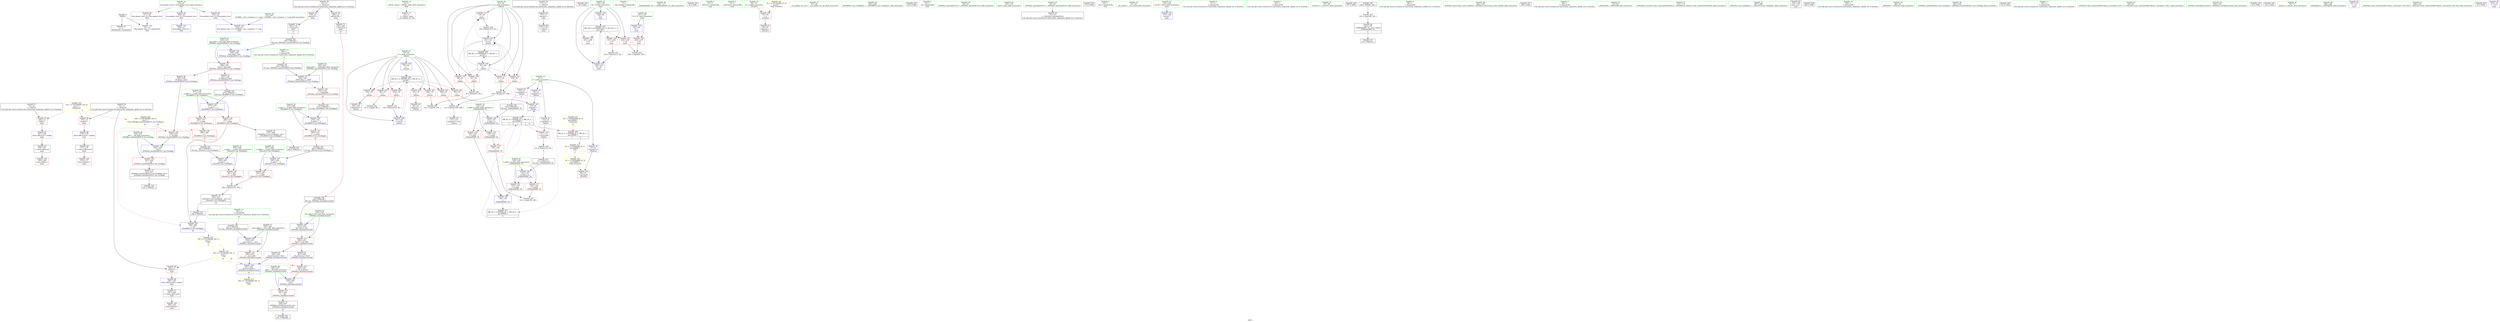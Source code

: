 digraph "SVFG" {
	label="SVFG";

	Node0x55fb314936b0 [shape=record,color=grey,label="{NodeID: 0\nNullPtr}"];
	Node0x55fb314936b0 -> Node0x55fb3149f640[style=solid];
	Node0x55fb314936b0 -> Node0x55fb314a4ff0[style=solid];
	Node0x55fb3149e0e0 [shape=record,color=red,label="{NodeID: 97\n166\<--12\nvtable\<--\nmain\n}"];
	Node0x55fb3149e0e0 -> Node0x55fb314a11f0[style=solid];
	Node0x55fb3149c080 [shape=record,color=green,label="{NodeID: 14\n4\<--6\n_ZStL8__ioinit\<--_ZStL8__ioinit_field_insensitive\nGlob }"];
	Node0x55fb3149c080 -> Node0x55fb314a0940[style=solid];
	Node0x55fb3149ec40 [shape=record,color=red,label="{NodeID: 111\n107\<--81\n\<--j\n_Z4initv\n}"];
	Node0x55fb3149ec40 -> Node0x55fb314ab0f0[style=solid];
	Node0x55fb3149ce20 [shape=record,color=green,label="{NodeID: 28\n81\<--82\nj\<--j_field_insensitive\n_Z4initv\n}"];
	Node0x55fb3149ce20 -> Node0x55fb3149eaa0[style=solid];
	Node0x55fb3149ce20 -> Node0x55fb3149eb70[style=solid];
	Node0x55fb3149ce20 -> Node0x55fb3149ec40[style=solid];
	Node0x55fb3149ce20 -> Node0x55fb3149ed10[style=solid];
	Node0x55fb3149ce20 -> Node0x55fb3149ede0[style=solid];
	Node0x55fb3149ce20 -> Node0x55fb314a5290[style=solid];
	Node0x55fb3149ce20 -> Node0x55fb314a5360[style=solid];
	Node0x55fb314a40f0 [shape=record,color=red,label="{NodeID: 125\n178\<--177\nvbase.offset4\<--\nmain\n}"];
	Node0x55fb3149db00 [shape=record,color=green,label="{NodeID: 42\n230\<--231\nthis.addr\<--this.addr_field_insensitive\n_ZNSt8ios_base4setfESt13_Ios_Fmtflags\n}"];
	Node0x55fb3149db00 -> Node0x55fb314a4290[style=solid];
	Node0x55fb3149db00 -> Node0x55fb314a5ab0[style=solid];
	Node0x55fb314a4c50 [shape=record,color=red,label="{NodeID: 139\n301\<--295\n\<--__a.addr\n_ZStorSt13_Ios_FmtflagsS_\n}"];
	Node0x55fb314a4c50 -> Node0x55fb314ab570[style=solid];
	Node0x55fb3149f740 [shape=record,color=black,label="{NodeID: 56\n11\<--10\n\<--_ZSt3cin\nCan only get source location for instruction, argument, global var or function.}"];
	Node0x55fb3149f740 -> Node0x55fb314a17a0[style=solid];
	Node0x55fb314c5d60 [shape=record,color=black,label="{NodeID: 319\n59 = PHI()\n}"];
	Node0x55fb314ab3f0 [shape=record,color=grey,label="{NodeID: 236\n99 = Binary(97, 98, )\n}"];
	Node0x55fb314ab3f0 -> Node0x55fb314ac170[style=solid];
	Node0x55fb314a5840 [shape=record,color=blue,label="{NodeID: 153\n157\<--84\nTC\<--\nmain\n}"];
	Node0x55fb314a5840 -> Node0x55fb314a3ce0[style=dashed];
	Node0x55fb314a0390 [shape=record,color=black,label="{NodeID: 70\n180\<--179\n\<--add.ptr5\nmain\n|{<s0>9}}"];
	Node0x55fb314a0390:s0 -> Node0x55fb314c75c0[style=solid,color=red];
	Node0x55fb314c7200 [shape=record,color=black,label="{NodeID: 333\n276 = PHI(242, )\n1st arg _ZStoRRSt13_Ios_FmtflagsS_ }"];
	Node0x55fb314c7200 -> Node0x55fb314a6130[style=solid];
	Node0x55fb314b48a0 [shape=record,color=black,label="{NodeID: 250\nMR_4V_2 = PHI(MR_4V_4, MR_4V_1, )\npts\{90000 \}\n|{|<s1>11}}"];
	Node0x55fb314b48a0 -> Node0x55fb314a51c0[style=dashed];
	Node0x55fb314b48a0:s1 -> Node0x55fb314bb0e0[style=dashed,color=blue];
	Node0x55fb314a63a0 [shape=record,color=blue,label="{NodeID: 167\n297\<--294\n__b.addr\<--__b\n_ZStorSt13_Ios_FmtflagsS_\n}"];
	Node0x55fb314a63a0 -> Node0x55fb314a4d20[style=dashed];
	Node0x55fb314a0ef0 [shape=record,color=purple,label="{NodeID: 84\n309\<--20\nllvm.global_ctors_0\<--llvm.global_ctors\nGlob }"];
	Node0x55fb314a0ef0 -> Node0x55fb314a4df0[style=solid];
	Node0x55fb3149acc0 [shape=record,color=green,label="{NodeID: 1\n7\<--1\n__dso_handle\<--dummyObj\nGlob }"];
	Node0x55fb3149e1b0 [shape=record,color=red,label="{NodeID: 98\n175\<--15\nvtable2\<--\nmain\n}"];
	Node0x55fb3149e1b0 -> Node0x55fb314a12c0[style=solid];
	Node0x55fb3149c180 [shape=record,color=green,label="{NodeID: 15\n8\<--9\nf\<--f_field_insensitive\nGlob }"];
	Node0x55fb3149c180 -> Node0x55fb314a0a10[style=solid];
	Node0x55fb3149c180 -> Node0x55fb314a0ae0[style=solid];
	Node0x55fb3149c180 -> Node0x55fb314a0bb0[style=solid];
	Node0x55fb3149c180 -> Node0x55fb314a0c80[style=solid];
	Node0x55fb3149ed10 [shape=record,color=red,label="{NodeID: 112\n108\<--81\n\<--j\n_Z4initv\n}"];
	Node0x55fb3149ed10 -> Node0x55fb314ab0f0[style=solid];
	Node0x55fb3149cef0 [shape=record,color=green,label="{NodeID: 29\n116\<--117\n_Z3MinIiiEbRT_T0_\<--_Z3MinIiiEbRT_T0__field_insensitive\n}"];
	Node0x55fb314a41c0 [shape=record,color=red,label="{NodeID: 126\n188\<--187\nvbase.offset9\<--\nmain\n}"];
	Node0x55fb3149dbd0 [shape=record,color=green,label="{NodeID: 43\n232\<--233\n__fmtfl.addr\<--__fmtfl.addr_field_insensitive\n_ZNSt8ios_base4setfESt13_Ios_Fmtflags\n}"];
	Node0x55fb3149dbd0 -> Node0x55fb314a4360[style=solid];
	Node0x55fb3149dbd0 -> Node0x55fb314a5b80[style=solid];
	Node0x55fb314a4d20 [shape=record,color=red,label="{NodeID: 140\n302\<--297\n\<--__b.addr\n_ZStorSt13_Ios_FmtflagsS_\n}"];
	Node0x55fb314a4d20 -> Node0x55fb314ab570[style=solid];
	Node0x55fb3149f840 [shape=record,color=black,label="{NodeID: 57\n12\<--10\n\<--_ZSt3cin\nCan only get source location for instruction, argument, global var or function.}"];
	Node0x55fb3149f840 -> Node0x55fb3149e0e0[style=solid];
	Node0x55fb314c5e90 [shape=record,color=black,label="{NodeID: 320\n62 = PHI()\n}"];
	Node0x55fb314ab570 [shape=record,color=grey,label="{NodeID: 237\n303 = Binary(301, 302, )\n}"];
	Node0x55fb314ab570 -> Node0x55fb314a0870[style=solid];
	Node0x55fb314a5910 [shape=record,color=blue,label="{NodeID: 154\n159\<--84\nTI\<--\nmain\n}"];
	Node0x55fb314a5910 -> Node0x55fb314b52a0[style=dashed];
	Node0x55fb314a0460 [shape=record,color=black,label="{NodeID: 71\n187\<--186\n\<--vbase.offset.ptr8\nmain\n}"];
	Node0x55fb314a0460 -> Node0x55fb314a41c0[style=solid];
	Node0x55fb314c7340 [shape=record,color=black,label="{NodeID: 334\n293 = PHI(284, )\n0th arg _ZStorSt13_Ios_FmtflagsS_ }"];
	Node0x55fb314c7340 -> Node0x55fb314a62d0[style=solid];
	Node0x55fb314b4da0 [shape=record,color=black,label="{NodeID: 251\nMR_4V_3 = PHI(MR_4V_1, MR_4V_2, )\npts\{90000 \}\n|{<s0>6}}"];
	Node0x55fb314b4da0:s0 -> Node0x55fb314b39a0[style=dashed,color=blue];
	Node0x55fb314a0ff0 [shape=record,color=purple,label="{NodeID: 85\n310\<--20\nllvm.global_ctors_1\<--llvm.global_ctors\nGlob }"];
	Node0x55fb314a0ff0 -> Node0x55fb314a4ef0[style=solid];
	Node0x55fb3149ad50 [shape=record,color=green,label="{NodeID: 2\n10\<--1\n_ZSt3cin\<--dummyObj\nGlob }"];
	Node0x55fb314b6d20 [shape=record,color=yellow,style=double,label="{NodeID: 265\n16V_1 = ENCHI(MR_16V_0)\npts\{1 \}\nFun[_ZNSt8ios_base4setfESt13_Ios_Fmtflags]|{|<s1>18|<s2>18}}"];
	Node0x55fb314b6d20 -> Node0x55fb314a4500[style=dashed];
	Node0x55fb314b6d20:s1 -> Node0x55fb314a4b80[style=dashed,color=red];
	Node0x55fb314b6d20:s2 -> Node0x55fb314a6200[style=dashed,color=red];
	Node0x55fb3149e280 [shape=record,color=red,label="{NodeID: 99\n185\<--15\nvtable7\<--\nmain\n}"];
	Node0x55fb3149e280 -> Node0x55fb314a1390[style=solid];
	Node0x55fb3149c280 [shape=record,color=green,label="{NodeID: 16\n20\<--24\nllvm.global_ctors\<--llvm.global_ctors_field_insensitive\nGlob }"];
	Node0x55fb3149c280 -> Node0x55fb314a0ef0[style=solid];
	Node0x55fb3149c280 -> Node0x55fb314a0ff0[style=solid];
	Node0x55fb3149c280 -> Node0x55fb314a10f0[style=solid];
	Node0x55fb3149ede0 [shape=record,color=red,label="{NodeID: 113\n119\<--81\n\<--j\n_Z4initv\n}"];
	Node0x55fb3149ede0 -> Node0x55fb314ab9f0[style=solid];
	Node0x55fb3149cff0 [shape=record,color=green,label="{NodeID: 30\n132\<--133\na.addr\<--a.addr_field_insensitive\n_Z3MinIiiEbRT_T0_\n}"];
	Node0x55fb3149cff0 -> Node0x55fb3149ef80[style=solid];
	Node0x55fb3149cff0 -> Node0x55fb314a39a0[style=solid];
	Node0x55fb3149cff0 -> Node0x55fb314a5500[style=solid];
	Node0x55fb314a4290 [shape=record,color=red,label="{NodeID: 127\n238\<--230\nthis1\<--this.addr\n_ZNSt8ios_base4setfESt13_Ios_Fmtflags\n}"];
	Node0x55fb314a4290 -> Node0x55fb314a1460[style=solid];
	Node0x55fb314a4290 -> Node0x55fb314a1530[style=solid];
	Node0x55fb3149dca0 [shape=record,color=green,label="{NodeID: 44\n234\<--235\n__old\<--__old_field_insensitive\n_ZNSt8ios_base4setfESt13_Ios_Fmtflags\n}"];
	Node0x55fb3149dca0 -> Node0x55fb314a4430[style=solid];
	Node0x55fb3149dca0 -> Node0x55fb314a5c50[style=solid];
	Node0x55fb314a4df0 [shape=record,color=blue,label="{NodeID: 141\n309\<--21\nllvm.global_ctors_0\<--\nGlob }"];
	Node0x55fb3149f940 [shape=record,color=black,label="{NodeID: 58\n14\<--13\n\<--_ZSt4cout\nCan only get source location for instruction, argument, global var or function.}"];
	Node0x55fb3149f940 -> Node0x55fb314a1870[style=solid];
	Node0x55fb3149f940 -> Node0x55fb3149e010[style=solid];
	Node0x55fb314c5f60 [shape=record,color=black,label="{NodeID: 321\n286 = PHI(292, )\n}"];
	Node0x55fb314c5f60 -> Node0x55fb314a6200[style=solid];
	Node0x55fb314ab6f0 [shape=record,color=grey,label="{NodeID: 238\n114 = Binary(113, 84, )\n|{<s0>6}}"];
	Node0x55fb314ab6f0:s0 -> Node0x55fb314c7c00[style=solid,color=red];
	Node0x55fb314a59e0 [shape=record,color=blue,label="{NodeID: 155\n159\<--218\nTI\<--inc\nmain\n}"];
	Node0x55fb314a59e0 -> Node0x55fb314b52a0[style=dashed];
	Node0x55fb314a0530 [shape=record,color=black,label="{NodeID: 72\n190\<--189\n\<--add.ptr10\nmain\n|{<s0>10}}"];
	Node0x55fb314a0530:s0 -> Node0x55fb314c7840[style=solid,color=red];
	Node0x55fb314c7480 [shape=record,color=black,label="{NodeID: 335\n294 = PHI(285, )\n1st arg _ZStorSt13_Ios_FmtflagsS_ }"];
	Node0x55fb314c7480 -> Node0x55fb314a63a0[style=solid];
	Node0x55fb314b52a0 [shape=record,color=black,label="{NodeID: 252\nMR_22V_3 = PHI(MR_22V_4, MR_22V_2, )\npts\{160 \}\n}"];
	Node0x55fb314b52a0 -> Node0x55fb314a3db0[style=dashed];
	Node0x55fb314b52a0 -> Node0x55fb314a3e80[style=dashed];
	Node0x55fb314b52a0 -> Node0x55fb314a3f50[style=dashed];
	Node0x55fb314b52a0 -> Node0x55fb314a59e0[style=dashed];
	Node0x55fb314a10f0 [shape=record,color=purple,label="{NodeID: 86\n311\<--20\nllvm.global_ctors_2\<--llvm.global_ctors\nGlob }"];
	Node0x55fb314a10f0 -> Node0x55fb314a4ff0[style=solid];
	Node0x55fb3149b000 [shape=record,color=green,label="{NodeID: 3\n13\<--1\n_ZSt4cout\<--dummyObj\nGlob }"];
	Node0x55fb3149e350 [shape=record,color=red,label="{NodeID: 100\n55\<--50\n\<--n\n_Z5solvev\n}"];
	Node0x55fb3149e350 -> Node0x55fb3149fc40[style=solid];
	Node0x55fb3149c380 [shape=record,color=green,label="{NodeID: 17\n25\<--26\n__cxx_global_var_init\<--__cxx_global_var_init_field_insensitive\n}"];
	Node0x55fb3149eeb0 [shape=record,color=red,label="{NodeID: 114\n113\<--112\n\<--arrayidx8\n_Z4initv\n}"];
	Node0x55fb3149eeb0 -> Node0x55fb314ab6f0[style=solid];
	Node0x55fb3149d0c0 [shape=record,color=green,label="{NodeID: 31\n134\<--135\nb.addr\<--b.addr_field_insensitive\n_Z3MinIiiEbRT_T0_\n}"];
	Node0x55fb3149d0c0 -> Node0x55fb314a3a70[style=solid];
	Node0x55fb3149d0c0 -> Node0x55fb314a3b40[style=solid];
	Node0x55fb3149d0c0 -> Node0x55fb314a55d0[style=solid];
	Node0x55fb314a4360 [shape=record,color=red,label="{NodeID: 128\n242\<--232\n\<--__fmtfl.addr\n_ZNSt8ios_base4setfESt13_Ios_Fmtflags\n|{<s0>18}}"];
	Node0x55fb314a4360:s0 -> Node0x55fb314c7200[style=solid,color=red];
	Node0x55fb3149dd70 [shape=record,color=green,label="{NodeID: 45\n245\<--246\n_ZStoRRSt13_Ios_FmtflagsS_\<--_ZStoRRSt13_Ios_FmtflagsS__field_insensitive\n}"];
	Node0x55fb314a4ef0 [shape=record,color=blue,label="{NodeID: 142\n310\<--22\nllvm.global_ctors_1\<--_GLOBAL__sub_I_mengrao_3_1.cpp\nGlob }"];
	Node0x55fb3149fa40 [shape=record,color=black,label="{NodeID: 59\n15\<--13\n\<--_ZSt4cout\nCan only get source location for instruction, argument, global var or function.}"];
	Node0x55fb3149fa40 -> Node0x55fb3149e1b0[style=solid];
	Node0x55fb3149fa40 -> Node0x55fb3149e280[style=solid];
	Node0x55fb314c6120 [shape=record,color=black,label="{NodeID: 322\n162 = PHI()\n}"];
	Node0x55fb314ab870 [shape=record,color=grey,label="{NodeID: 239\n125 = Binary(124, 84, )\n}"];
	Node0x55fb314ab870 -> Node0x55fb314a5430[style=solid];
	Node0x55fb314a5ab0 [shape=record,color=blue,label="{NodeID: 156\n230\<--228\nthis.addr\<--this\n_ZNSt8ios_base4setfESt13_Ios_Fmtflags\n}"];
	Node0x55fb314a5ab0 -> Node0x55fb314a4290[style=dashed];
	Node0x55fb314a0600 [shape=record,color=black,label="{NodeID: 73\n227\<--247\n_ZNSt8ios_base4setfESt13_Ios_Fmtflags_ret\<--\n_ZNSt8ios_base4setfESt13_Ios_Fmtflags\n|{<s0>9}}"];
	Node0x55fb314a0600:s0 -> Node0x55fb314c62c0[style=solid,color=blue];
	Node0x55fb314c75c0 [shape=record,color=black,label="{NodeID: 336\n228 = PHI(180, )\n0th arg _ZNSt8ios_base4setfESt13_Ios_Fmtflags }"];
	Node0x55fb314c75c0 -> Node0x55fb314a5ab0[style=solid];
	Node0x55fb314b57a0 [shape=record,color=yellow,style=double,label="{NodeID: 253\n16V_1 = ENCHI(MR_16V_0)\npts\{1 \}\nFun[main]|{|<s2>9}}"];
	Node0x55fb314b57a0 -> Node0x55fb3149e0e0[style=dashed];
	Node0x55fb314b57a0 -> Node0x55fb3149e1b0[style=dashed];
	Node0x55fb314b57a0:s2 -> Node0x55fb314b6d20[style=dashed,color=red];
	Node0x55fb314a11f0 [shape=record,color=purple,label="{NodeID: 87\n167\<--166\nvbase.offset.ptr\<--vtable\nmain\n}"];
	Node0x55fb314a11f0 -> Node0x55fb314a0120[style=solid];
	Node0x55fb3149b090 [shape=record,color=green,label="{NodeID: 4\n16\<--1\n.str\<--dummyObj\nGlob }"];
	Node0x55fb3149e420 [shape=record,color=red,label="{NodeID: 101\n58\<--57\n\<--arrayidx\n_Z5solvev\n}"];
	Node0x55fb3149c480 [shape=record,color=green,label="{NodeID: 18\n29\<--30\n_ZNSt8ios_base4InitC1Ev\<--_ZNSt8ios_base4InitC1Ev_field_insensitive\n}"];
	Node0x55fb3149ef80 [shape=record,color=red,label="{NodeID: 115\n138\<--132\n\<--a.addr\n_Z3MinIiiEbRT_T0_\n}"];
	Node0x55fb3149ef80 -> Node0x55fb314a3c10[style=solid];
	Node0x55fb3149d190 [shape=record,color=green,label="{NodeID: 32\n152\<--153\nmain\<--main_field_insensitive\n}"];
	Node0x55fb314a4430 [shape=record,color=red,label="{NodeID: 129\n247\<--234\n\<--__old\n_ZNSt8ios_base4setfESt13_Ios_Fmtflags\n}"];
	Node0x55fb314a4430 -> Node0x55fb314a0600[style=solid];
	Node0x55fb3149de70 [shape=record,color=green,label="{NodeID: 46\n252\<--253\nthis.addr\<--this.addr_field_insensitive\n_ZNSt8ios_base9precisionEl\n}"];
	Node0x55fb3149de70 -> Node0x55fb314a45d0[style=solid];
	Node0x55fb3149de70 -> Node0x55fb314a5d20[style=solid];
	Node0x55fb314a4ff0 [shape=record,color=blue, style = dotted,label="{NodeID: 143\n311\<--3\nllvm.global_ctors_2\<--dummyVal\nGlob }"];
	Node0x55fb3149fb40 [shape=record,color=black,label="{NodeID: 60\n33\<--34\n\<--_ZNSt8ios_base4InitD1Ev\nCan only get source location for instruction, argument, global var or function.}"];
	Node0x55fb314c61f0 [shape=record,color=black,label="{NodeID: 323\n172 = PHI()\n}"];
	Node0x55fb314ab9f0 [shape=record,color=grey,label="{NodeID: 240\n120 = Binary(119, 84, )\n}"];
	Node0x55fb314ab9f0 -> Node0x55fb314a5360[style=solid];
	Node0x55fb314a5b80 [shape=record,color=blue,label="{NodeID: 157\n232\<--229\n__fmtfl.addr\<--__fmtfl\n_ZNSt8ios_base4setfESt13_Ios_Fmtflags\n}"];
	Node0x55fb314a5b80 -> Node0x55fb314a4360[style=dashed];
	Node0x55fb314a06d0 [shape=record,color=black,label="{NodeID: 74\n249\<--267\n_ZNSt8ios_base9precisionEl_ret\<--\n_ZNSt8ios_base9precisionEl\n|{<s0>10}}"];
	Node0x55fb314a06d0:s0 -> Node0x55fb314c63d0[style=solid,color=blue];
	Node0x55fb314c7700 [shape=record,color=black,label="{NodeID: 337\n229 = PHI(182, )\n1st arg _ZNSt8ios_base4setfESt13_Ios_Fmtflags }"];
	Node0x55fb314c7700 -> Node0x55fb314a5b80[style=solid];
	Node0x55fb314a12c0 [shape=record,color=purple,label="{NodeID: 88\n176\<--175\nvbase.offset.ptr3\<--vtable2\nmain\n}"];
	Node0x55fb314a12c0 -> Node0x55fb314a02c0[style=solid];
	Node0x55fb3149b120 [shape=record,color=green,label="{NodeID: 5\n18\<--1\n.str.1\<--dummyObj\nGlob }"];
	Node0x55fb3149e4f0 [shape=record,color=red,label="{NodeID: 102\n86\<--79\n\<--i\n_Z4initv\n}"];
	Node0x55fb3149e4f0 -> Node0x55fb314abcf0[style=solid];
	Node0x55fb3149c580 [shape=record,color=green,label="{NodeID: 19\n35\<--36\n__cxa_atexit\<--__cxa_atexit_field_insensitive\n}"];
	Node0x55fb314a39a0 [shape=record,color=red,label="{NodeID: 116\n144\<--132\n\<--a.addr\n_Z3MinIiiEbRT_T0_\n}"];
	Node0x55fb314a39a0 -> Node0x55fb314a56a0[style=solid];
	Node0x55fb3149d290 [shape=record,color=green,label="{NodeID: 33\n155\<--156\nretval\<--retval_field_insensitive\nmain\n}"];
	Node0x55fb3149d290 -> Node0x55fb314a5770[style=solid];
	Node0x55fb314a4500 [shape=record,color=red,label="{NodeID: 130\n240\<--239\n\<--_M_flags\n_ZNSt8ios_base4setfESt13_Ios_Fmtflags\n}"];
	Node0x55fb314a4500 -> Node0x55fb314a5c50[style=solid];
	Node0x55fb3149df40 [shape=record,color=green,label="{NodeID: 47\n254\<--255\n__prec.addr\<--__prec.addr_field_insensitive\n_ZNSt8ios_base9precisionEl\n}"];
	Node0x55fb3149df40 -> Node0x55fb314a46a0[style=solid];
	Node0x55fb3149df40 -> Node0x55fb314a5df0[style=solid];
	Node0x55fb314a50f0 [shape=record,color=blue,label="{NodeID: 144\n79\<--84\ni\<--\n_Z4initv\n}"];
	Node0x55fb314a50f0 -> Node0x55fb314b3ea0[style=dashed];
	Node0x55fb3149fc40 [shape=record,color=black,label="{NodeID: 61\n56\<--55\nidxprom\<--\n_Z5solvev\n}"];
	Node0x55fb314c62c0 [shape=record,color=black,label="{NodeID: 324\n181 = PHI(227, )\n}"];
	Node0x55fb314abb70 [shape=record,color=grey,label="{NodeID: 241\n141 = cmp(139, 140, )\n}"];
	Node0x55fb314a5c50 [shape=record,color=blue,label="{NodeID: 158\n234\<--240\n__old\<--\n_ZNSt8ios_base4setfESt13_Ios_Fmtflags\n}"];
	Node0x55fb314a5c50 -> Node0x55fb314a4430[style=dashed];
	Node0x55fb314a07a0 [shape=record,color=black,label="{NodeID: 75\n274\<--289\n_ZStoRRSt13_Ios_FmtflagsS__ret\<--\n_ZStoRRSt13_Ios_FmtflagsS_\n|{<s0>18}}"];
	Node0x55fb314a07a0:s0 -> Node0x55fb314c6a40[style=solid,color=blue];
	Node0x55fb314c7840 [shape=record,color=black,label="{NodeID: 338\n250 = PHI(190, )\n0th arg _ZNSt8ios_base9precisionEl }"];
	Node0x55fb314c7840 -> Node0x55fb314a5d20[style=solid];
	Node0x55fb314a1390 [shape=record,color=purple,label="{NodeID: 89\n186\<--185\nvbase.offset.ptr8\<--vtable7\nmain\n}"];
	Node0x55fb314a1390 -> Node0x55fb314a0460[style=solid];
	Node0x55fb3149b1b0 [shape=record,color=green,label="{NodeID: 6\n21\<--1\n\<--dummyObj\nCan only get source location for instruction, argument, global var or function.}"];
	Node0x55fb3149e5c0 [shape=record,color=red,label="{NodeID: 103\n90\<--79\n\<--i\n_Z4initv\n}"];
	Node0x55fb3149e5c0 -> Node0x55fb314a51c0[style=solid];
	Node0x55fb3149c680 [shape=record,color=green,label="{NodeID: 20\n34\<--40\n_ZNSt8ios_base4InitD1Ev\<--_ZNSt8ios_base4InitD1Ev_field_insensitive\n}"];
	Node0x55fb3149c680 -> Node0x55fb3149fb40[style=solid];
	Node0x55fb314a3a70 [shape=record,color=red,label="{NodeID: 117\n140\<--134\n\<--b.addr\n_Z3MinIiiEbRT_T0_\n}"];
	Node0x55fb314a3a70 -> Node0x55fb314abb70[style=solid];
	Node0x55fb3149d360 [shape=record,color=green,label="{NodeID: 34\n157\<--158\nTC\<--TC_field_insensitive\nmain\n}"];
	Node0x55fb3149d360 -> Node0x55fb314a3ce0[style=solid];
	Node0x55fb3149d360 -> Node0x55fb314a5840[style=solid];
	Node0x55fb314a45d0 [shape=record,color=red,label="{NodeID: 131\n260\<--252\nthis1\<--this.addr\n_ZNSt8ios_base9precisionEl\n}"];
	Node0x55fb314a45d0 -> Node0x55fb314a1600[style=solid];
	Node0x55fb314a45d0 -> Node0x55fb314a16d0[style=solid];
	Node0x55fb3149f030 [shape=record,color=green,label="{NodeID: 48\n256\<--257\n__old\<--__old_field_insensitive\n_ZNSt8ios_base9precisionEl\n}"];
	Node0x55fb3149f030 -> Node0x55fb314a4770[style=solid];
	Node0x55fb3149f030 -> Node0x55fb314a5ec0[style=solid];
	Node0x55fb314a51c0 [shape=record,color=blue,label="{NodeID: 145\n93\<--90\narrayidx\<--\n_Z4initv\n}"];
	Node0x55fb314a51c0 -> Node0x55fb314b39a0[style=dashed];
	Node0x55fb3149fd10 [shape=record,color=black,label="{NodeID: 62\n92\<--91\nidxprom\<--\n_Z4initv\n}"];
	Node0x55fb314c63d0 [shape=record,color=black,label="{NodeID: 325\n191 = PHI(249, )\n}"];
	Node0x55fb314abcf0 [shape=record,color=grey,label="{NodeID: 242\n87 = cmp(86, 88, )\n}"];
	Node0x55fb314a5d20 [shape=record,color=blue,label="{NodeID: 159\n252\<--250\nthis.addr\<--this\n_ZNSt8ios_base9precisionEl\n}"];
	Node0x55fb314a5d20 -> Node0x55fb314a45d0[style=dashed];
	Node0x55fb314a0870 [shape=record,color=black,label="{NodeID: 76\n292\<--303\n_ZStorSt13_Ios_FmtflagsS__ret\<--or\n_ZStorSt13_Ios_FmtflagsS_\n|{<s0>19}}"];
	Node0x55fb314a0870:s0 -> Node0x55fb314c5f60[style=solid,color=blue];
	Node0x55fb314c7980 [shape=record,color=black,label="{NodeID: 339\n251 = PHI(192, )\n1st arg _ZNSt8ios_base9precisionEl }"];
	Node0x55fb314c7980 -> Node0x55fb314a5df0[style=solid];
	Node0x55fb314a1460 [shape=record,color=purple,label="{NodeID: 90\n239\<--238\n_M_flags\<--this1\n_ZNSt8ios_base4setfESt13_Ios_Fmtflags\n}"];
	Node0x55fb314a1460 -> Node0x55fb314a4500[style=solid];
	Node0x55fb3149b9f0 [shape=record,color=green,label="{NodeID: 7\n63\<--1\n\<--dummyObj\nCan only get source location for instruction, argument, global var or function.}"];
	Node0x55fb3149e690 [shape=record,color=red,label="{NodeID: 104\n91\<--79\n\<--i\n_Z4initv\n}"];
	Node0x55fb3149e690 -> Node0x55fb3149fd10[style=solid];
	Node0x55fb3149c780 [shape=record,color=green,label="{NodeID: 21\n47\<--48\n_Z5solvev\<--_Z5solvev_field_insensitive\n}"];
	Node0x55fb314a3b40 [shape=record,color=red,label="{NodeID: 118\n143\<--134\n\<--b.addr\n_Z3MinIiiEbRT_T0_\n}"];
	Node0x55fb314a3b40 -> Node0x55fb314a56a0[style=solid];
	Node0x55fb3149d430 [shape=record,color=green,label="{NodeID: 35\n159\<--160\nTI\<--TI_field_insensitive\nmain\n}"];
	Node0x55fb3149d430 -> Node0x55fb314a3db0[style=solid];
	Node0x55fb3149d430 -> Node0x55fb314a3e80[style=solid];
	Node0x55fb3149d430 -> Node0x55fb314a3f50[style=solid];
	Node0x55fb3149d430 -> Node0x55fb314a5910[style=solid];
	Node0x55fb3149d430 -> Node0x55fb314a59e0[style=solid];
	Node0x55fb314a46a0 [shape=record,color=red,label="{NodeID: 132\n264\<--254\n\<--__prec.addr\n_ZNSt8ios_base9precisionEl\n}"];
	Node0x55fb314a46a0 -> Node0x55fb314a5f90[style=solid];
	Node0x55fb3149f100 [shape=record,color=green,label="{NodeID: 49\n277\<--278\n__a.addr\<--__a.addr_field_insensitive\n_ZStoRRSt13_Ios_FmtflagsS_\n}"];
	Node0x55fb3149f100 -> Node0x55fb314a4910[style=solid];
	Node0x55fb3149f100 -> Node0x55fb314a49e0[style=solid];
	Node0x55fb3149f100 -> Node0x55fb314a6060[style=solid];
	Node0x55fb314bae20 [shape=record,color=yellow,style=double,label="{NodeID: 312\n16V_2 = CSCHI(MR_16V_1)\npts\{1 \}\nCS[]|{|<s1>10|<s2>10}}"];
	Node0x55fb314bae20 -> Node0x55fb3149e280[style=dashed];
	Node0x55fb314bae20:s1 -> Node0x55fb314a4840[style=dashed,color=red];
	Node0x55fb314bae20:s2 -> Node0x55fb314a5f90[style=dashed,color=red];
	Node0x55fb314a5290 [shape=record,color=blue,label="{NodeID: 146\n81\<--84\nj\<--\n_Z4initv\n}"];
	Node0x55fb314a5290 -> Node0x55fb3149eaa0[style=dashed];
	Node0x55fb314a5290 -> Node0x55fb3149eb70[style=dashed];
	Node0x55fb314a5290 -> Node0x55fb3149ec40[style=dashed];
	Node0x55fb314a5290 -> Node0x55fb3149ed10[style=dashed];
	Node0x55fb314a5290 -> Node0x55fb3149ede0[style=dashed];
	Node0x55fb314a5290 -> Node0x55fb314a5360[style=dashed];
	Node0x55fb314a5290 -> Node0x55fb314b43a0[style=dashed];
	Node0x55fb3149fde0 [shape=record,color=black,label="{NodeID: 63\n104\<--103\nidxprom4\<--\n_Z4initv\n}"];
	Node0x55fb314c6630 [shape=record,color=black,label="{NodeID: 326\n197 = PHI()\n}"];
	Node0x55fb314abe70 [shape=record,color=grey,label="{NodeID: 243\n150 = cmp(148, 149, )\n}"];
	Node0x55fb314abe70 -> Node0x55fb314a0050[style=solid];
	Node0x55fb314a5df0 [shape=record,color=blue,label="{NodeID: 160\n254\<--251\n__prec.addr\<--__prec\n_ZNSt8ios_base9precisionEl\n}"];
	Node0x55fb314a5df0 -> Node0x55fb314a46a0[style=dashed];
	Node0x55fb314a0940 [shape=record,color=purple,label="{NodeID: 77\n31\<--4\n\<--_ZStL8__ioinit\n__cxx_global_var_init\n}"];
	Node0x55fb314c7ac0 [shape=record,color=black,label="{NodeID: 340\n130 = PHI(105, )\n0th arg _Z3MinIiiEbRT_T0_ }"];
	Node0x55fb314c7ac0 -> Node0x55fb314a5500[style=solid];
	Node0x55fb314b6590 [shape=record,color=yellow,style=double,label="{NodeID: 257\n4V_1 = ENCHI(MR_4V_0)\npts\{90000 \}\nFun[main]|{<s0>11}}"];
	Node0x55fb314b6590:s0 -> Node0x55fb314b48a0[style=dashed,color=red];
	Node0x55fb314a1530 [shape=record,color=purple,label="{NodeID: 91\n243\<--238\n_M_flags2\<--this1\n_ZNSt8ios_base4setfESt13_Ios_Fmtflags\n|{<s0>18}}"];
	Node0x55fb314a1530:s0 -> Node0x55fb314c6fd0[style=solid,color=red];
	Node0x55fb3149ba80 [shape=record,color=green,label="{NodeID: 8\n84\<--1\n\<--dummyObj\nCan only get source location for instruction, argument, global var or function.}"];
	Node0x55fb3149e760 [shape=record,color=red,label="{NodeID: 105\n100\<--79\n\<--i\n_Z4initv\n}"];
	Node0x55fb3149e760 -> Node0x55fb314ac170[style=solid];
	Node0x55fb3149c880 [shape=record,color=green,label="{NodeID: 22\n50\<--51\nn\<--n_field_insensitive\n_Z5solvev\n}"];
	Node0x55fb3149c880 -> Node0x55fb3149e350[style=solid];
	Node0x55fb314a3c10 [shape=record,color=red,label="{NodeID: 119\n139\<--138\n\<--\n_Z3MinIiiEbRT_T0_\n}"];
	Node0x55fb314a3c10 -> Node0x55fb314abb70[style=solid];
	Node0x55fb3149d500 [shape=record,color=green,label="{NodeID: 36\n164\<--165\n_ZNSt8ios_base15sync_with_stdioEb\<--_ZNSt8ios_base15sync_with_stdioEb_field_insensitive\n}"];
	Node0x55fb314a4770 [shape=record,color=red,label="{NodeID: 133\n267\<--256\n\<--__old\n_ZNSt8ios_base9precisionEl\n}"];
	Node0x55fb314a4770 -> Node0x55fb314a06d0[style=solid];
	Node0x55fb3149f1d0 [shape=record,color=green,label="{NodeID: 50\n279\<--280\n__b.addr\<--__b.addr_field_insensitive\n_ZStoRRSt13_Ios_FmtflagsS_\n}"];
	Node0x55fb3149f1d0 -> Node0x55fb314a4ab0[style=solid];
	Node0x55fb3149f1d0 -> Node0x55fb314a6130[style=solid];
	Node0x55fb314baf80 [shape=record,color=yellow,style=double,label="{NodeID: 313\n16V_3 = CSCHI(MR_16V_2)\npts\{1 \}\nCS[]}"];
	Node0x55fb314a5360 [shape=record,color=blue,label="{NodeID: 147\n81\<--120\nj\<--inc\n_Z4initv\n}"];
	Node0x55fb314a5360 -> Node0x55fb3149eaa0[style=dashed];
	Node0x55fb314a5360 -> Node0x55fb3149eb70[style=dashed];
	Node0x55fb314a5360 -> Node0x55fb3149ec40[style=dashed];
	Node0x55fb314a5360 -> Node0x55fb3149ed10[style=dashed];
	Node0x55fb314a5360 -> Node0x55fb3149ede0[style=dashed];
	Node0x55fb314a5360 -> Node0x55fb314a5360[style=dashed];
	Node0x55fb314a5360 -> Node0x55fb314b43a0[style=dashed];
	Node0x55fb3149feb0 [shape=record,color=black,label="{NodeID: 64\n111\<--110\nidxprom7\<--sub\n_Z4initv\n}"];
	Node0x55fb314c6700 [shape=record,color=black,label="{NodeID: 327\n198 = PHI()\n}"];
	Node0x55fb314abff0 [shape=record,color=grey,label="{NodeID: 244\n205 = cmp(203, 204, )\n}"];
	Node0x55fb314a5ec0 [shape=record,color=blue,label="{NodeID: 161\n256\<--262\n__old\<--\n_ZNSt8ios_base9precisionEl\n}"];
	Node0x55fb314a5ec0 -> Node0x55fb314a4770[style=dashed];
	Node0x55fb314a0a10 [shape=record,color=purple,label="{NodeID: 78\n57\<--8\narrayidx\<--f\n_Z5solvev\n}"];
	Node0x55fb314a0a10 -> Node0x55fb3149e420[style=solid];
	Node0x55fb314c7c00 [shape=record,color=black,label="{NodeID: 341\n131 = PHI(114, )\n1st arg _Z3MinIiiEbRT_T0_ }"];
	Node0x55fb314c7c00 -> Node0x55fb314a55d0[style=solid];
	Node0x55fb314a1600 [shape=record,color=purple,label="{NodeID: 92\n261\<--260\n_M_precision\<--this1\n_ZNSt8ios_base9precisionEl\n}"];
	Node0x55fb314a1600 -> Node0x55fb314a4840[style=solid];
	Node0x55fb3149bb80 [shape=record,color=green,label="{NodeID: 9\n88\<--1\n\<--dummyObj\nCan only get source location for instruction, argument, global var or function.}"];
	Node0x55fb3149e830 [shape=record,color=red,label="{NodeID: 106\n103\<--79\n\<--i\n_Z4initv\n}"];
	Node0x55fb3149e830 -> Node0x55fb3149fde0[style=solid];
	Node0x55fb3149c950 [shape=record,color=green,label="{NodeID: 23\n53\<--54\n_ZNSirsERi\<--_ZNSirsERi_field_insensitive\n}"];
	Node0x55fb314a3ce0 [shape=record,color=red,label="{NodeID: 120\n204\<--157\n\<--TC\nmain\n}"];
	Node0x55fb314a3ce0 -> Node0x55fb314abff0[style=solid];
	Node0x55fb3149d600 [shape=record,color=green,label="{NodeID: 37\n173\<--174\n_ZNSt9basic_iosIcSt11char_traitsIcEE3tieEPSo\<--_ZNSt9basic_iosIcSt11char_traitsIcEE3tieEPSo_field_insensitive\n}"];
	Node0x55fb314a4840 [shape=record,color=red,label="{NodeID: 134\n262\<--261\n\<--_M_precision\n_ZNSt8ios_base9precisionEl\n}"];
	Node0x55fb314a4840 -> Node0x55fb314a5ec0[style=solid];
	Node0x55fb3149f2a0 [shape=record,color=green,label="{NodeID: 51\n287\<--288\n_ZStorSt13_Ios_FmtflagsS_\<--_ZStorSt13_Ios_FmtflagsS__field_insensitive\n}"];
	Node0x55fb314bb0e0 [shape=record,color=yellow,style=double,label="{NodeID: 314\n4V_2 = CSCHI(MR_4V_1)\npts\{90000 \}\nCS[]|{<s0>17}}"];
	Node0x55fb314bb0e0:s0 -> Node0x55fb314b6a50[style=dashed,color=red];
	Node0x55fb314a5430 [shape=record,color=blue,label="{NodeID: 148\n79\<--125\ni\<--inc10\n_Z4initv\n}"];
	Node0x55fb314a5430 -> Node0x55fb314b3ea0[style=dashed];
	Node0x55fb3149ff80 [shape=record,color=black,label="{NodeID: 65\n154\<--149\nmain_ret\<--\nmain\n}"];
	Node0x55fb314c67d0 [shape=record,color=black,label="{NodeID: 328\n208 = PHI()\n}"];
	Node0x55fb314ac170 [shape=record,color=grey,label="{NodeID: 245\n101 = cmp(99, 100, )\n}"];
	Node0x55fb314a5f90 [shape=record,color=blue,label="{NodeID: 162\n265\<--264\n_M_precision2\<--\n_ZNSt8ios_base9precisionEl\n|{<s0>10}}"];
	Node0x55fb314a5f90:s0 -> Node0x55fb314baf80[style=dashed,color=blue];
	Node0x55fb314a0ae0 [shape=record,color=purple,label="{NodeID: 79\n93\<--8\narrayidx\<--f\n_Z4initv\n}"];
	Node0x55fb314a0ae0 -> Node0x55fb314a51c0[style=solid];
	Node0x55fb314a16d0 [shape=record,color=purple,label="{NodeID: 93\n265\<--260\n_M_precision2\<--this1\n_ZNSt8ios_base9precisionEl\n}"];
	Node0x55fb314a16d0 -> Node0x55fb314a5f90[style=solid];
	Node0x55fb3149bc80 [shape=record,color=green,label="{NodeID: 10\n149\<--1\n\<--dummyObj\nCan only get source location for instruction, argument, global var or function.}"];
	Node0x55fb3149e900 [shape=record,color=red,label="{NodeID: 107\n106\<--79\n\<--i\n_Z4initv\n}"];
	Node0x55fb3149e900 -> Node0x55fb314ab270[style=solid];
	Node0x55fb3149ca50 [shape=record,color=green,label="{NodeID: 24\n60\<--61\n_ZNSolsEi\<--_ZNSolsEi_field_insensitive\n}"];
	Node0x55fb314a3db0 [shape=record,color=red,label="{NodeID: 121\n203\<--159\n\<--TI\nmain\n}"];
	Node0x55fb314a3db0 -> Node0x55fb314abff0[style=solid];
	Node0x55fb3149d700 [shape=record,color=green,label="{NodeID: 38\n183\<--184\n_ZNSt8ios_base4setfESt13_Ios_Fmtflags\<--_ZNSt8ios_base4setfESt13_Ios_Fmtflags_field_insensitive\n}"];
	Node0x55fb314a4910 [shape=record,color=red,label="{NodeID: 135\n283\<--277\n\<--__a.addr\n_ZStoRRSt13_Ios_FmtflagsS_\n}"];
	Node0x55fb314a4910 -> Node0x55fb314a4b80[style=solid];
	Node0x55fb3149f3a0 [shape=record,color=green,label="{NodeID: 52\n295\<--296\n__a.addr\<--__a.addr_field_insensitive\n_ZStorSt13_Ios_FmtflagsS_\n}"];
	Node0x55fb3149f3a0 -> Node0x55fb314a4c50[style=solid];
	Node0x55fb3149f3a0 -> Node0x55fb314a62d0[style=solid];
	Node0x55fb314bb240 [shape=record,color=yellow,style=double,label="{NodeID: 315\n16V_2 = CSCHI(MR_16V_1)\npts\{1 \}\nCS[]|{<s0>9}}"];
	Node0x55fb314bb240:s0 -> Node0x55fb314bae20[style=dashed,color=blue];
	Node0x55fb311e3200 [shape=record,color=black,label="{NodeID: 232\n148 = PHI(84, 149, )\n}"];
	Node0x55fb311e3200 -> Node0x55fb314abe70[style=solid];
	Node0x55fb314a5500 [shape=record,color=blue,label="{NodeID: 149\n132\<--130\na.addr\<--a\n_Z3MinIiiEbRT_T0_\n}"];
	Node0x55fb314a5500 -> Node0x55fb3149ef80[style=dashed];
	Node0x55fb314a5500 -> Node0x55fb314a39a0[style=dashed];
	Node0x55fb314a0050 [shape=record,color=black,label="{NodeID: 66\n129\<--150\n_Z3MinIiiEbRT_T0__ret\<--tobool\n_Z3MinIiiEbRT_T0_\n|{<s0>6}}"];
	Node0x55fb314a0050:s0 -> Node0x55fb314c5b30[style=solid,color=blue];
	Node0x55fb314c68a0 [shape=record,color=black,label="{NodeID: 329\n212 = PHI()\n}"];
	Node0x55fb314a6060 [shape=record,color=blue,label="{NodeID: 163\n277\<--275\n__a.addr\<--__a\n_ZStoRRSt13_Ios_FmtflagsS_\n}"];
	Node0x55fb314a6060 -> Node0x55fb314a4910[style=dashed];
	Node0x55fb314a6060 -> Node0x55fb314a49e0[style=dashed];
	Node0x55fb314a0bb0 [shape=record,color=purple,label="{NodeID: 80\n105\<--8\narrayidx5\<--f\n_Z4initv\n|{<s0>6}}"];
	Node0x55fb314a0bb0:s0 -> Node0x55fb314c7ac0[style=solid,color=red];
	Node0x55fb314a17a0 [shape=record,color=purple,label="{NodeID: 94\n170\<--11\nadd.ptr\<--\nmain\n}"];
	Node0x55fb314a17a0 -> Node0x55fb314a01f0[style=solid];
	Node0x55fb3149bd80 [shape=record,color=green,label="{NodeID: 11\n163\<--1\n\<--dummyObj\nCan only get source location for instruction, argument, global var or function.}"];
	Node0x55fb3149e9d0 [shape=record,color=red,label="{NodeID: 108\n124\<--79\n\<--i\n_Z4initv\n}"];
	Node0x55fb3149e9d0 -> Node0x55fb314ab870[style=solid];
	Node0x55fb3149cb50 [shape=record,color=green,label="{NodeID: 25\n64\<--65\n_ZStlsISt11char_traitsIcEERSt13basic_ostreamIcT_ES5_c\<--_ZStlsISt11char_traitsIcEERSt13basic_ostreamIcT_ES5_c_field_insensitive\n}"];
	Node0x55fb314a3e80 [shape=record,color=red,label="{NodeID: 122\n211\<--159\n\<--TI\nmain\n}"];
	Node0x55fb3149d800 [shape=record,color=green,label="{NodeID: 39\n193\<--194\n_ZNSt8ios_base9precisionEl\<--_ZNSt8ios_base9precisionEl_field_insensitive\n}"];
	Node0x55fb314a49e0 [shape=record,color=red,label="{NodeID: 136\n289\<--277\n\<--__a.addr\n_ZStoRRSt13_Ios_FmtflagsS_\n}"];
	Node0x55fb314a49e0 -> Node0x55fb314a07a0[style=solid];
	Node0x55fb314a49e0 -> Node0x55fb314a6200[style=solid];
	Node0x55fb3149f470 [shape=record,color=green,label="{NodeID: 53\n297\<--298\n__b.addr\<--__b.addr_field_insensitive\n_ZStorSt13_Ios_FmtflagsS_\n}"];
	Node0x55fb3149f470 -> Node0x55fb314a4d20[style=solid];
	Node0x55fb3149f470 -> Node0x55fb314a63a0[style=solid];
	Node0x55fb314c4980 [shape=record,color=black,label="{NodeID: 316\n52 = PHI()\n}"];
	Node0x55fb314aaf70 [shape=record,color=grey,label="{NodeID: 233\n218 = Binary(217, 84, )\n}"];
	Node0x55fb314aaf70 -> Node0x55fb314a59e0[style=solid];
	Node0x55fb314a55d0 [shape=record,color=blue,label="{NodeID: 150\n134\<--131\nb.addr\<--b\n_Z3MinIiiEbRT_T0_\n}"];
	Node0x55fb314a55d0 -> Node0x55fb314a3a70[style=dashed];
	Node0x55fb314a55d0 -> Node0x55fb314a3b40[style=dashed];
	Node0x55fb314a0120 [shape=record,color=black,label="{NodeID: 67\n168\<--167\n\<--vbase.offset.ptr\nmain\n}"];
	Node0x55fb314a0120 -> Node0x55fb314a4020[style=solid];
	Node0x55fb314c6970 [shape=record,color=black,label="{NodeID: 330\n214 = PHI()\n}"];
	Node0x55fb314b39a0 [shape=record,color=black,label="{NodeID: 247\nMR_4V_4 = PHI(MR_4V_5, MR_4V_3, )\npts\{90000 \}\n|{|<s2>6|<s3>6|<s4>6}}"];
	Node0x55fb314b39a0 -> Node0x55fb3149eeb0[style=dashed];
	Node0x55fb314b39a0 -> Node0x55fb314b48a0[style=dashed];
	Node0x55fb314b39a0:s2 -> Node0x55fb314a3c10[style=dashed,color=red];
	Node0x55fb314b39a0:s3 -> Node0x55fb314a56a0[style=dashed,color=red];
	Node0x55fb314b39a0:s4 -> Node0x55fb314b4da0[style=dashed,color=red];
	Node0x55fb314a6130 [shape=record,color=blue,label="{NodeID: 164\n279\<--276\n__b.addr\<--__b\n_ZStoRRSt13_Ios_FmtflagsS_\n}"];
	Node0x55fb314a6130 -> Node0x55fb314a4ab0[style=dashed];
	Node0x55fb314a0c80 [shape=record,color=purple,label="{NodeID: 81\n112\<--8\narrayidx8\<--f\n_Z4initv\n}"];
	Node0x55fb314a0c80 -> Node0x55fb3149eeb0[style=solid];
	Node0x55fb314b6940 [shape=record,color=yellow,style=double,label="{NodeID: 261\n2V_1 = ENCHI(MR_2V_0)\npts\{51 \}\nFun[_Z5solvev]}"];
	Node0x55fb314b6940 -> Node0x55fb3149e350[style=dashed];
	Node0x55fb314a1870 [shape=record,color=purple,label="{NodeID: 95\n179\<--14\nadd.ptr5\<--\nmain\n}"];
	Node0x55fb314a1870 -> Node0x55fb314a0390[style=solid];
	Node0x55fb3149be80 [shape=record,color=green,label="{NodeID: 12\n182\<--1\n\<--dummyObj\nCan only get source location for instruction, argument, global var or function.|{<s0>9}}"];
	Node0x55fb3149be80:s0 -> Node0x55fb314c7700[style=solid,color=red];
	Node0x55fb3149eaa0 [shape=record,color=red,label="{NodeID: 109\n97\<--81\n\<--j\n_Z4initv\n}"];
	Node0x55fb3149eaa0 -> Node0x55fb314ab3f0[style=solid];
	Node0x55fb3149cc50 [shape=record,color=green,label="{NodeID: 26\n76\<--77\n_Z4initv\<--_Z4initv_field_insensitive\n}"];
	Node0x55fb314a3f50 [shape=record,color=red,label="{NodeID: 123\n217\<--159\n\<--TI\nmain\n}"];
	Node0x55fb314a3f50 -> Node0x55fb314aaf70[style=solid];
	Node0x55fb3149d900 [shape=record,color=green,label="{NodeID: 40\n199\<--200\n_ZNSi3getEv\<--_ZNSi3getEv_field_insensitive\n}"];
	Node0x55fb314a4ab0 [shape=record,color=red,label="{NodeID: 137\n285\<--279\n\<--__b.addr\n_ZStoRRSt13_Ios_FmtflagsS_\n|{<s0>19}}"];
	Node0x55fb314a4ab0:s0 -> Node0x55fb314c7480[style=solid,color=red];
	Node0x55fb3149f540 [shape=record,color=green,label="{NodeID: 54\n22\<--305\n_GLOBAL__sub_I_mengrao_3_1.cpp\<--_GLOBAL__sub_I_mengrao_3_1.cpp_field_insensitive\n}"];
	Node0x55fb3149f540 -> Node0x55fb314a4ef0[style=solid];
	Node0x55fb314c5b30 [shape=record,color=black,label="{NodeID: 317\n115 = PHI(129, )\n}"];
	Node0x55fb314ab0f0 [shape=record,color=grey,label="{NodeID: 234\n109 = Binary(107, 108, )\n}"];
	Node0x55fb314ab0f0 -> Node0x55fb314ab270[style=solid];
	Node0x55fb314a56a0 [shape=record,color=blue,label="{NodeID: 151\n144\<--143\n\<--\n_Z3MinIiiEbRT_T0_\n}"];
	Node0x55fb314a56a0 -> Node0x55fb314b4da0[style=dashed];
	Node0x55fb314a01f0 [shape=record,color=black,label="{NodeID: 68\n171\<--170\n\<--add.ptr\nmain\n}"];
	Node0x55fb314c6a40 [shape=record,color=black,label="{NodeID: 331\n244 = PHI(274, )\n}"];
	Node0x55fb314b3ea0 [shape=record,color=black,label="{NodeID: 248\nMR_6V_3 = PHI(MR_6V_4, MR_6V_2, )\npts\{80 \}\n}"];
	Node0x55fb314b3ea0 -> Node0x55fb3149e4f0[style=dashed];
	Node0x55fb314b3ea0 -> Node0x55fb3149e5c0[style=dashed];
	Node0x55fb314b3ea0 -> Node0x55fb3149e690[style=dashed];
	Node0x55fb314b3ea0 -> Node0x55fb3149e760[style=dashed];
	Node0x55fb314b3ea0 -> Node0x55fb3149e830[style=dashed];
	Node0x55fb314b3ea0 -> Node0x55fb3149e900[style=dashed];
	Node0x55fb314b3ea0 -> Node0x55fb3149e9d0[style=dashed];
	Node0x55fb314b3ea0 -> Node0x55fb314a5430[style=dashed];
	Node0x55fb314a6200 [shape=record,color=blue,label="{NodeID: 165\n289\<--286\n\<--call\n_ZStoRRSt13_Ios_FmtflagsS_\n|{<s0>18}}"];
	Node0x55fb314a6200:s0 -> Node0x55fb314bb240[style=dashed,color=blue];
	Node0x55fb314a0d50 [shape=record,color=purple,label="{NodeID: 82\n207\<--16\n\<--.str\nmain\n}"];
	Node0x55fb314b6a50 [shape=record,color=yellow,style=double,label="{NodeID: 262\n4V_1 = ENCHI(MR_4V_0)\npts\{90000 \}\nFun[_Z5solvev]}"];
	Node0x55fb314b6a50 -> Node0x55fb3149e420[style=dashed];
	Node0x55fb3149e010 [shape=record,color=purple,label="{NodeID: 96\n189\<--14\nadd.ptr10\<--\nmain\n}"];
	Node0x55fb3149e010 -> Node0x55fb314a0530[style=solid];
	Node0x55fb3149bf80 [shape=record,color=green,label="{NodeID: 13\n192\<--1\n\<--dummyObj\nCan only get source location for instruction, argument, global var or function.|{<s0>10}}"];
	Node0x55fb3149bf80:s0 -> Node0x55fb314c7980[style=solid,color=red];
	Node0x55fb3149eb70 [shape=record,color=red,label="{NodeID: 110\n98\<--81\n\<--j\n_Z4initv\n}"];
	Node0x55fb3149eb70 -> Node0x55fb314ab3f0[style=solid];
	Node0x55fb3149cd50 [shape=record,color=green,label="{NodeID: 27\n79\<--80\ni\<--i_field_insensitive\n_Z4initv\n}"];
	Node0x55fb3149cd50 -> Node0x55fb3149e4f0[style=solid];
	Node0x55fb3149cd50 -> Node0x55fb3149e5c0[style=solid];
	Node0x55fb3149cd50 -> Node0x55fb3149e690[style=solid];
	Node0x55fb3149cd50 -> Node0x55fb3149e760[style=solid];
	Node0x55fb3149cd50 -> Node0x55fb3149e830[style=solid];
	Node0x55fb3149cd50 -> Node0x55fb3149e900[style=solid];
	Node0x55fb3149cd50 -> Node0x55fb3149e9d0[style=solid];
	Node0x55fb3149cd50 -> Node0x55fb314a50f0[style=solid];
	Node0x55fb3149cd50 -> Node0x55fb314a5430[style=solid];
	Node0x55fb314a4020 [shape=record,color=red,label="{NodeID: 124\n169\<--168\nvbase.offset\<--\nmain\n}"];
	Node0x55fb3149da00 [shape=record,color=green,label="{NodeID: 41\n209\<--210\n_ZStlsISt11char_traitsIcEERSt13basic_ostreamIcT_ES5_PKc\<--_ZStlsISt11char_traitsIcEERSt13basic_ostreamIcT_ES5_PKc_field_insensitive\n}"];
	Node0x55fb314a4b80 [shape=record,color=red,label="{NodeID: 138\n284\<--283\n\<--\n_ZStoRRSt13_Ios_FmtflagsS_\n|{<s0>19}}"];
	Node0x55fb314a4b80:s0 -> Node0x55fb314c7340[style=solid,color=red];
	Node0x55fb3149f640 [shape=record,color=black,label="{NodeID: 55\n2\<--3\ndummyVal\<--dummyVal\n}"];
	Node0x55fb314c5c90 [shape=record,color=black,label="{NodeID: 318\n32 = PHI()\n}"];
	Node0x55fb314ab270 [shape=record,color=grey,label="{NodeID: 235\n110 = Binary(106, 109, )\n}"];
	Node0x55fb314ab270 -> Node0x55fb3149feb0[style=solid];
	Node0x55fb314a5770 [shape=record,color=blue,label="{NodeID: 152\n155\<--149\nretval\<--\nmain\n}"];
	Node0x55fb314a02c0 [shape=record,color=black,label="{NodeID: 69\n177\<--176\n\<--vbase.offset.ptr3\nmain\n}"];
	Node0x55fb314a02c0 -> Node0x55fb314a40f0[style=solid];
	Node0x55fb314c6fd0 [shape=record,color=black,label="{NodeID: 332\n275 = PHI(243, )\n0th arg _ZStoRRSt13_Ios_FmtflagsS_ }"];
	Node0x55fb314c6fd0 -> Node0x55fb314a6060[style=solid];
	Node0x55fb314b43a0 [shape=record,color=black,label="{NodeID: 249\nMR_8V_2 = PHI(MR_8V_4, MR_8V_1, )\npts\{82 \}\n}"];
	Node0x55fb314b43a0 -> Node0x55fb314a5290[style=dashed];
	Node0x55fb314a62d0 [shape=record,color=blue,label="{NodeID: 166\n295\<--293\n__a.addr\<--__a\n_ZStorSt13_Ios_FmtflagsS_\n}"];
	Node0x55fb314a62d0 -> Node0x55fb314a4c50[style=dashed];
	Node0x55fb314a0e20 [shape=record,color=purple,label="{NodeID: 83\n213\<--18\n\<--.str.1\nmain\n}"];
}
